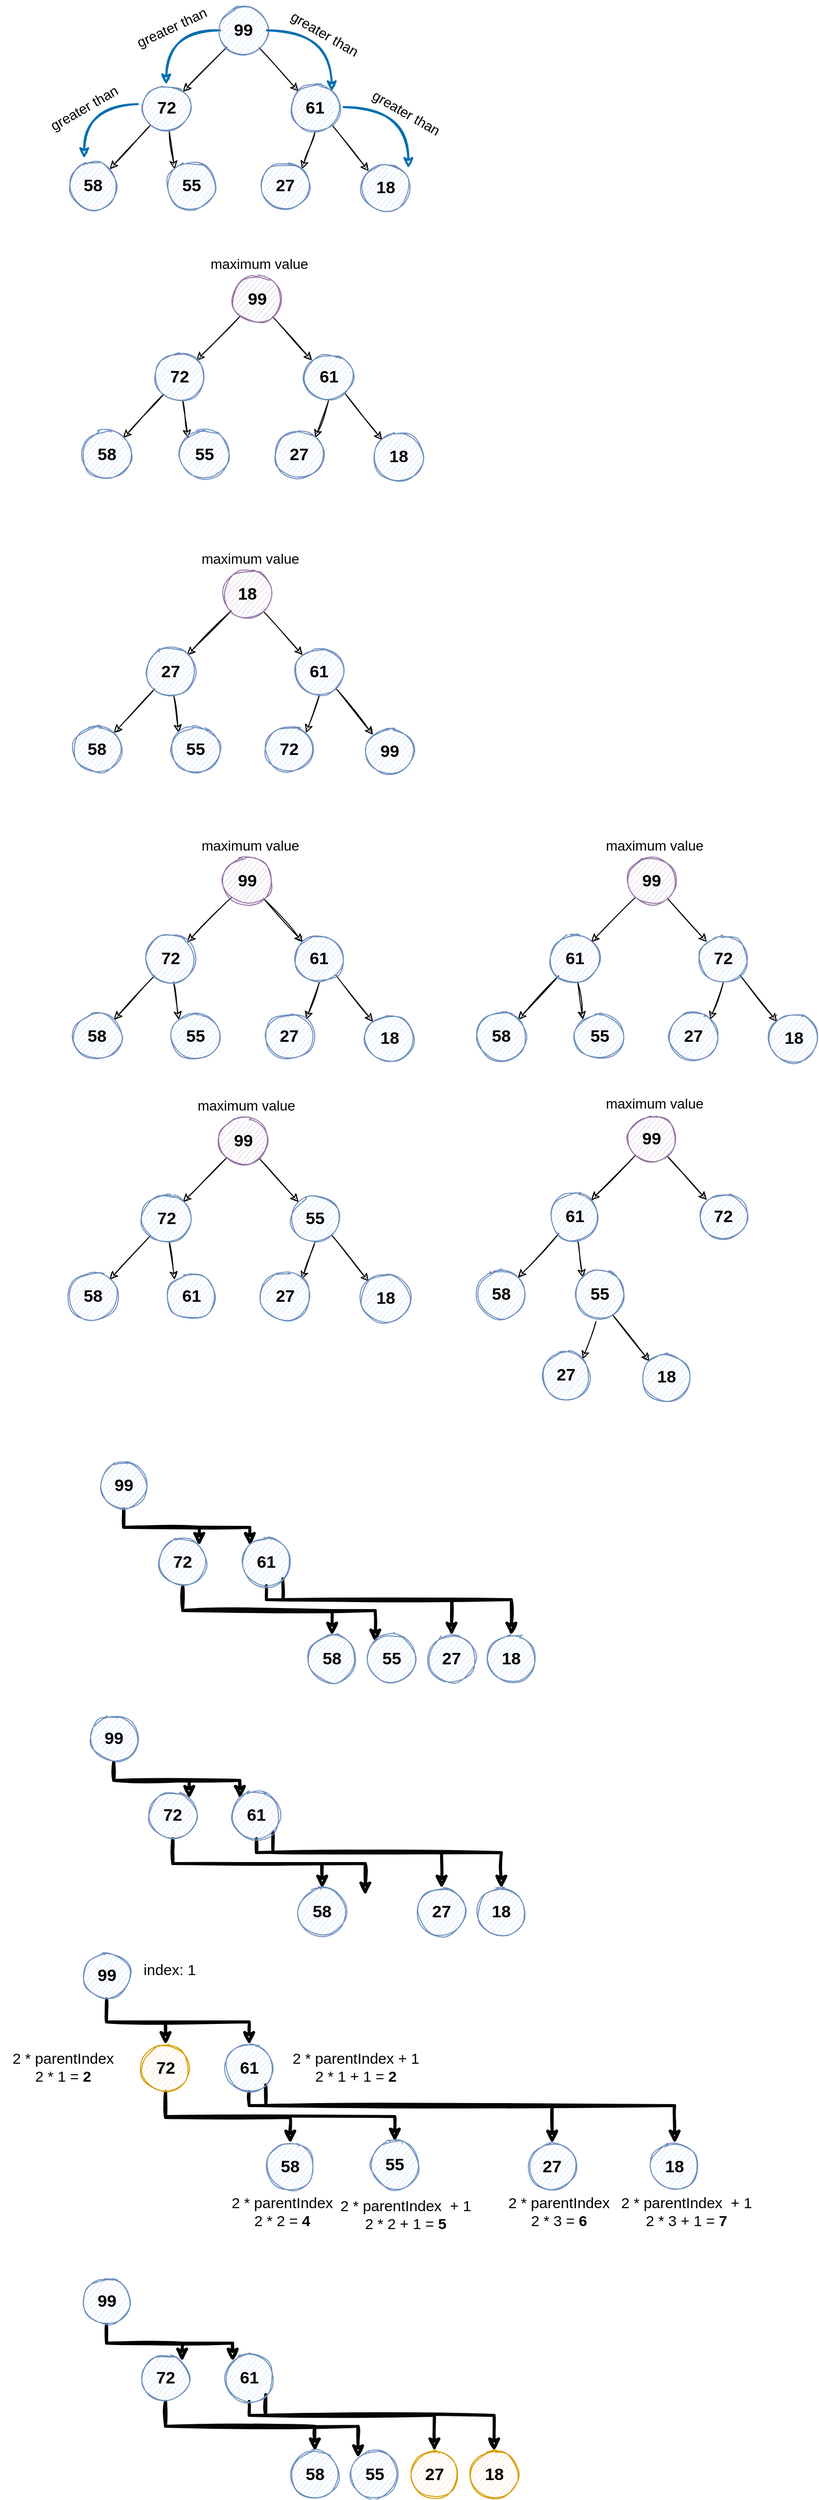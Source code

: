<mxfile version="13.7.9" type="embed"><diagram id="lMCECdiOliHJ0kIxP1SO" name="Page-1"><mxGraphModel dx="1226" dy="-18179" grid="0" gridSize="10" guides="1" tooltips="1" connect="1" arrows="1" fold="1" page="0" pageScale="1" pageWidth="850" pageHeight="1100" background="#ffffff" math="0" shadow="0"><root><mxCell id="0"/><mxCell id="1" parent="0"/><mxCell id="261" style="edgeStyle=none;rounded=0;sketch=1;orthogonalLoop=1;jettySize=auto;html=1;fontColor=#050505;entryX=0;entryY=0;entryDx=0;entryDy=0;strokeColor=#000000;" parent="1" source="263" target="289" edge="1"><mxGeometry relative="1" as="geometry"><mxPoint x="257.883" y="18898.883" as="targetPoint"/></mxGeometry></mxCell><mxCell id="262" style="edgeStyle=none;rounded=0;sketch=1;orthogonalLoop=1;jettySize=auto;html=1;entryX=1;entryY=0;entryDx=0;entryDy=0;fontColor=#050505;strokeColor=#000000;" parent="1" source="263" target="268" edge="1"><mxGeometry relative="1" as="geometry"/></mxCell><mxCell id="915" style="edgeStyle=orthogonalEdgeStyle;rounded=0;orthogonalLoop=1;jettySize=auto;html=1;entryX=0.5;entryY=0;entryDx=0;entryDy=0;strokeColor=#006EAF;strokeWidth=2;sketch=1;curved=1;fillColor=#1ba1e2;" edge="1" parent="1" source="263" target="268"><mxGeometry relative="1" as="geometry"/></mxCell><mxCell id="263" value="&lt;font style=&quot;font-size: 17px&quot;&gt;99&lt;/font&gt;" style="ellipse;whiteSpace=wrap;html=1;aspect=fixed;fillColor=#dae8fc;strokeColor=#6c8ebf;sketch=1;fontStyle=1;fontColor=#000000;" parent="1" vertex="1"><mxGeometry x="177" y="18814" width="47" height="47" as="geometry"/></mxCell><mxCell id="264" style="edgeStyle=none;rounded=0;sketch=1;orthogonalLoop=1;jettySize=auto;html=1;entryX=1;entryY=0;entryDx=0;entryDy=0;strokeColor=#050505;fontColor=#050505;exitX=0.5;exitY=1;exitDx=0;exitDy=0;" parent="1" source="289" target="271" edge="1"><mxGeometry relative="1" as="geometry"><mxPoint x="196.617" y="18978.883" as="targetPoint"/><mxPoint x="268.888" y="18938.32" as="sourcePoint"/></mxGeometry></mxCell><mxCell id="265" style="edgeStyle=none;rounded=0;sketch=1;orthogonalLoop=1;jettySize=auto;html=1;entryX=0;entryY=0;entryDx=0;entryDy=0;strokeColor=#050505;fontColor=#050505;exitX=1;exitY=1;exitDx=0;exitDy=0;" parent="1" source="289" target="274" edge="1"><mxGeometry relative="1" as="geometry"><mxPoint x="289.286" y="18933.765" as="sourcePoint"/></mxGeometry></mxCell><mxCell id="266" style="edgeStyle=none;rounded=0;sketch=1;orthogonalLoop=1;jettySize=auto;html=1;entryX=1;entryY=0;entryDx=0;entryDy=0;strokeColor=#050505;fontColor=#050505;" parent="1" source="268" target="277" edge="1"><mxGeometry relative="1" as="geometry"/></mxCell><mxCell id="267" style="edgeStyle=none;rounded=0;sketch=1;orthogonalLoop=1;jettySize=auto;html=1;entryX=0;entryY=0;entryDx=0;entryDy=0;strokeColor=#050505;fontColor=#050505;" parent="1" source="268" target="280" edge="1"><mxGeometry relative="1" as="geometry"/></mxCell><mxCell id="268" value="&lt;font style=&quot;font-size: 17px&quot;&gt;72&lt;/font&gt;" style="ellipse;whiteSpace=wrap;html=1;aspect=fixed;fillColor=#dae8fc;strokeColor=#6c8ebf;sketch=1;fontStyle=1;fontColor=#050505;" parent="1" vertex="1"><mxGeometry x="99.5" y="18892" width="47" height="47" as="geometry"/></mxCell><mxCell id="271" value="&lt;span style=&quot;font-size: 17px&quot;&gt;27&lt;/span&gt;" style="ellipse;whiteSpace=wrap;html=1;aspect=fixed;fillColor=#dae8fc;strokeColor=#6c8ebf;sketch=1;fontColor=#000000;fontStyle=1" parent="1" vertex="1"><mxGeometry x="219" y="18970" width="47" height="47" as="geometry"/></mxCell><mxCell id="274" value="&lt;font style=&quot;font-size: 17px&quot;&gt;18&lt;/font&gt;" style="ellipse;whiteSpace=wrap;html=1;aspect=fixed;fillColor=#dae8fc;strokeColor=#6c8ebf;sketch=1;fontStyle=1;fontColor=#050505;" parent="1" vertex="1"><mxGeometry x="319.5" y="18972" width="47" height="47" as="geometry"/></mxCell><mxCell id="277" value="&lt;font style=&quot;font-size: 17px&quot;&gt;58&lt;/font&gt;" style="ellipse;whiteSpace=wrap;html=1;aspect=fixed;fillColor=#dae8fc;strokeColor=#6c8ebf;sketch=1;fontStyle=1;fontColor=#050505;" parent="1" vertex="1"><mxGeometry x="26" y="18970" width="47" height="47" as="geometry"/></mxCell><mxCell id="280" value="&lt;font style=&quot;font-size: 17px&quot;&gt;55&lt;/font&gt;" style="ellipse;whiteSpace=wrap;html=1;aspect=fixed;fillColor=#dae8fc;strokeColor=#6c8ebf;sketch=1;fontStyle=1;fontColor=#000000;" parent="1" vertex="1"><mxGeometry x="124.5" y="18970" width="47" height="47" as="geometry"/></mxCell><mxCell id="289" value="&lt;font style=&quot;font-size: 17px&quot;&gt;61&lt;/font&gt;" style="ellipse;whiteSpace=wrap;html=1;aspect=fixed;fillColor=#dae8fc;strokeColor=#6c8ebf;sketch=1;fontColor=#000000;fontStyle=1" parent="1" vertex="1"><mxGeometry x="249" y="18892" width="47" height="47" as="geometry"/></mxCell><mxCell id="292" value="&lt;font color=&quot;#000000&quot; style=&quot;font-size: 14px&quot;&gt;greater than&lt;/font&gt;" style="text;html=1;align=center;verticalAlign=middle;resizable=0;points=[];autosize=1;rotation=-25;" parent="1" vertex="1"><mxGeometry x="83.5" y="18825" width="88" height="19" as="geometry"/></mxCell><mxCell id="916" style="edgeStyle=orthogonalEdgeStyle;rounded=0;orthogonalLoop=1;jettySize=auto;html=1;entryX=0.5;entryY=0;entryDx=0;entryDy=0;strokeColor=#006EAF;strokeWidth=2;sketch=1;curved=1;fillColor=#1ba1e2;" edge="1" parent="1"><mxGeometry relative="1" as="geometry"><mxPoint x="94.5" y="18911.5" as="sourcePoint"/><mxPoint x="40.5" y="18966" as="targetPoint"/></mxGeometry></mxCell><mxCell id="917" value="&lt;font color=&quot;#000000&quot; style=&quot;font-size: 14px&quot;&gt;greater than&lt;/font&gt;" style="text;html=1;align=center;verticalAlign=middle;resizable=0;points=[];autosize=1;rotation=-30;" vertex="1" parent="1"><mxGeometry x="-4.5" y="18906" width="88" height="19" as="geometry"/></mxCell><mxCell id="918" style="edgeStyle=orthogonalEdgeStyle;rounded=0;orthogonalLoop=1;jettySize=auto;html=1;entryX=1;entryY=0;entryDx=0;entryDy=0;strokeColor=#006EAF;strokeWidth=2;sketch=1;curved=1;exitX=1;exitY=0.5;exitDx=0;exitDy=0;fillColor=#1ba1e2;" edge="1" parent="1" source="263" target="289"><mxGeometry relative="1" as="geometry"><mxPoint x="187" y="18847.5" as="sourcePoint"/><mxPoint x="133" y="18902" as="targetPoint"/><Array as="points"><mxPoint x="289" y="18838"/></Array></mxGeometry></mxCell><mxCell id="919" value="&lt;font color=&quot;#000000&quot; style=&quot;font-size: 14px&quot;&gt;greater than&lt;/font&gt;" style="text;html=1;align=center;verticalAlign=middle;resizable=0;points=[];autosize=1;rotation=30;" vertex="1" parent="1"><mxGeometry x="238" y="18831" width="88" height="19" as="geometry"/></mxCell><mxCell id="921" style="edgeStyle=orthogonalEdgeStyle;rounded=0;orthogonalLoop=1;jettySize=auto;html=1;entryX=1;entryY=0;entryDx=0;entryDy=0;strokeColor=#006EAF;strokeWidth=2;sketch=1;curved=1;exitX=1;exitY=0.5;exitDx=0;exitDy=0;fillColor=#1ba1e2;" edge="1" parent="1"><mxGeometry relative="1" as="geometry"><mxPoint x="301" y="18914.5" as="sourcePoint"/><mxPoint x="366.117" y="18975.883" as="targetPoint"/><Array as="points"><mxPoint x="366" y="18915"/></Array></mxGeometry></mxCell><mxCell id="922" value="&lt;font color=&quot;#000000&quot; style=&quot;font-size: 14px&quot;&gt;greater than&lt;/font&gt;" style="text;html=1;align=center;verticalAlign=middle;resizable=0;points=[];autosize=1;rotation=30;" vertex="1" parent="1"><mxGeometry x="319.5" y="18910" width="88" height="19" as="geometry"/></mxCell><mxCell id="923" style="edgeStyle=none;rounded=0;sketch=1;orthogonalLoop=1;jettySize=auto;html=1;fontColor=#050505;entryX=0;entryY=0;entryDx=0;entryDy=0;strokeColor=#000000;" edge="1" source="926" target="936" parent="1"><mxGeometry relative="1" as="geometry"><mxPoint x="271.383" y="19168.883" as="targetPoint"/></mxGeometry></mxCell><mxCell id="924" style="edgeStyle=none;rounded=0;sketch=1;orthogonalLoop=1;jettySize=auto;html=1;entryX=1;entryY=0;entryDx=0;entryDy=0;fontColor=#050505;strokeColor=#000000;" edge="1" source="926" target="931" parent="1"><mxGeometry relative="1" as="geometry"/></mxCell><mxCell id="926" value="&lt;font style=&quot;font-size: 17px&quot;&gt;99&lt;/font&gt;" style="ellipse;whiteSpace=wrap;html=1;aspect=fixed;fillColor=#e1d5e7;strokeColor=#9673a6;sketch=1;fontStyle=1;fontColor=#000000;" vertex="1" parent="1"><mxGeometry x="190.5" y="19084" width="47" height="47" as="geometry"/></mxCell><mxCell id="927" style="edgeStyle=none;rounded=0;sketch=1;orthogonalLoop=1;jettySize=auto;html=1;entryX=1;entryY=0;entryDx=0;entryDy=0;strokeColor=#050505;fontColor=#050505;exitX=0.5;exitY=1;exitDx=0;exitDy=0;" edge="1" source="936" target="932" parent="1"><mxGeometry relative="1" as="geometry"><mxPoint x="210.117" y="19248.883" as="targetPoint"/><mxPoint x="282.388" y="19208.32" as="sourcePoint"/></mxGeometry></mxCell><mxCell id="928" style="edgeStyle=none;rounded=0;sketch=1;orthogonalLoop=1;jettySize=auto;html=1;entryX=0;entryY=0;entryDx=0;entryDy=0;strokeColor=#050505;fontColor=#050505;exitX=1;exitY=1;exitDx=0;exitDy=0;" edge="1" source="936" target="933" parent="1"><mxGeometry relative="1" as="geometry"><mxPoint x="302.786" y="19203.765" as="sourcePoint"/></mxGeometry></mxCell><mxCell id="929" style="edgeStyle=none;rounded=0;sketch=1;orthogonalLoop=1;jettySize=auto;html=1;entryX=1;entryY=0;entryDx=0;entryDy=0;strokeColor=#050505;fontColor=#050505;" edge="1" source="931" target="934" parent="1"><mxGeometry relative="1" as="geometry"/></mxCell><mxCell id="930" style="edgeStyle=none;rounded=0;sketch=1;orthogonalLoop=1;jettySize=auto;html=1;entryX=0;entryY=0;entryDx=0;entryDy=0;strokeColor=#050505;fontColor=#050505;" edge="1" source="931" target="935" parent="1"><mxGeometry relative="1" as="geometry"/></mxCell><mxCell id="931" value="&lt;font style=&quot;font-size: 17px&quot;&gt;72&lt;/font&gt;" style="ellipse;whiteSpace=wrap;html=1;aspect=fixed;fillColor=#dae8fc;strokeColor=#6c8ebf;sketch=1;fontStyle=1;fontColor=#050505;" vertex="1" parent="1"><mxGeometry x="113" y="19162" width="47" height="47" as="geometry"/></mxCell><mxCell id="932" value="&lt;span style=&quot;font-size: 17px&quot;&gt;27&lt;/span&gt;" style="ellipse;whiteSpace=wrap;html=1;aspect=fixed;fillColor=#dae8fc;strokeColor=#6c8ebf;sketch=1;fontColor=#000000;fontStyle=1" vertex="1" parent="1"><mxGeometry x="232.5" y="19240" width="47" height="47" as="geometry"/></mxCell><mxCell id="933" value="&lt;font style=&quot;font-size: 17px&quot;&gt;18&lt;/font&gt;" style="ellipse;whiteSpace=wrap;html=1;aspect=fixed;fillColor=#dae8fc;strokeColor=#6c8ebf;sketch=1;fontStyle=1;fontColor=#050505;" vertex="1" parent="1"><mxGeometry x="333" y="19242" width="47" height="47" as="geometry"/></mxCell><mxCell id="934" value="&lt;font style=&quot;font-size: 17px&quot;&gt;58&lt;/font&gt;" style="ellipse;whiteSpace=wrap;html=1;aspect=fixed;fillColor=#dae8fc;strokeColor=#6c8ebf;sketch=1;fontStyle=1;fontColor=#050505;" vertex="1" parent="1"><mxGeometry x="39.5" y="19240" width="47" height="47" as="geometry"/></mxCell><mxCell id="935" value="&lt;font style=&quot;font-size: 17px&quot;&gt;55&lt;/font&gt;" style="ellipse;whiteSpace=wrap;html=1;aspect=fixed;fillColor=#dae8fc;strokeColor=#6c8ebf;sketch=1;fontStyle=1;fontColor=#000000;" vertex="1" parent="1"><mxGeometry x="138" y="19240" width="47" height="47" as="geometry"/></mxCell><mxCell id="936" value="&lt;font style=&quot;font-size: 17px&quot;&gt;61&lt;/font&gt;" style="ellipse;whiteSpace=wrap;html=1;aspect=fixed;fillColor=#dae8fc;strokeColor=#6c8ebf;sketch=1;fontColor=#000000;fontStyle=1" vertex="1" parent="1"><mxGeometry x="262.5" y="19162" width="47" height="47" as="geometry"/></mxCell><mxCell id="944" value="&lt;font color=&quot;#000000&quot; style=&quot;font-size: 14px&quot;&gt;maximum value&lt;/font&gt;" style="text;html=1;align=center;verticalAlign=middle;resizable=0;points=[];autosize=1;rotation=0;" vertex="1" parent="1"><mxGeometry x="163" y="19062" width="106" height="19" as="geometry"/></mxCell><mxCell id="945" style="edgeStyle=none;rounded=0;sketch=1;orthogonalLoop=1;jettySize=auto;html=1;fontColor=#050505;entryX=0;entryY=0;entryDx=0;entryDy=0;strokeColor=#000000;" edge="1" source="947" target="957" parent="1"><mxGeometry relative="1" as="geometry"><mxPoint x="262.133" y="19464.883" as="targetPoint"/></mxGeometry></mxCell><mxCell id="946" style="edgeStyle=none;rounded=0;sketch=1;orthogonalLoop=1;jettySize=auto;html=1;entryX=1;entryY=0;entryDx=0;entryDy=0;fontColor=#050505;strokeColor=#000000;" edge="1" source="947" target="952" parent="1"><mxGeometry relative="1" as="geometry"/></mxCell><mxCell id="947" value="&lt;font style=&quot;font-size: 17px&quot;&gt;18&lt;/font&gt;" style="ellipse;whiteSpace=wrap;html=1;aspect=fixed;fillColor=#e1d5e7;strokeColor=#9673a6;sketch=1;fontStyle=1;fontColor=#000000;" vertex="1" parent="1"><mxGeometry x="181.25" y="19380" width="47" height="47" as="geometry"/></mxCell><mxCell id="948" style="edgeStyle=none;rounded=0;sketch=1;orthogonalLoop=1;jettySize=auto;html=1;entryX=1;entryY=0;entryDx=0;entryDy=0;strokeColor=#050505;fontColor=#050505;exitX=0.5;exitY=1;exitDx=0;exitDy=0;" edge="1" source="957" target="953" parent="1"><mxGeometry relative="1" as="geometry"><mxPoint x="200.867" y="19544.883" as="targetPoint"/><mxPoint x="273.138" y="19504.32" as="sourcePoint"/></mxGeometry></mxCell><mxCell id="949" style="edgeStyle=none;rounded=0;sketch=1;orthogonalLoop=1;jettySize=auto;html=1;entryX=0;entryY=0;entryDx=0;entryDy=0;strokeColor=#050505;fontColor=#050505;exitX=1;exitY=1;exitDx=0;exitDy=0;" edge="1" source="957" target="954" parent="1"><mxGeometry relative="1" as="geometry"><mxPoint x="293.536" y="19499.765" as="sourcePoint"/></mxGeometry></mxCell><mxCell id="950" style="edgeStyle=none;rounded=0;sketch=1;orthogonalLoop=1;jettySize=auto;html=1;entryX=1;entryY=0;entryDx=0;entryDy=0;strokeColor=#050505;fontColor=#050505;" edge="1" source="952" target="955" parent="1"><mxGeometry relative="1" as="geometry"/></mxCell><mxCell id="951" style="edgeStyle=none;rounded=0;sketch=1;orthogonalLoop=1;jettySize=auto;html=1;entryX=0;entryY=0;entryDx=0;entryDy=0;strokeColor=#050505;fontColor=#050505;" edge="1" source="952" target="956" parent="1"><mxGeometry relative="1" as="geometry"/></mxCell><mxCell id="952" value="&lt;font style=&quot;font-size: 17px&quot;&gt;27&lt;/font&gt;" style="ellipse;whiteSpace=wrap;html=1;aspect=fixed;fillColor=#dae8fc;strokeColor=#6c8ebf;sketch=1;fontStyle=1;fontColor=#050505;" vertex="1" parent="1"><mxGeometry x="103.75" y="19458" width="47" height="47" as="geometry"/></mxCell><mxCell id="953" value="&lt;span style=&quot;font-size: 17px&quot;&gt;72&lt;/span&gt;" style="ellipse;whiteSpace=wrap;html=1;aspect=fixed;fillColor=#dae8fc;strokeColor=#6c8ebf;sketch=1;fontColor=#000000;fontStyle=1" vertex="1" parent="1"><mxGeometry x="223.25" y="19536" width="47" height="47" as="geometry"/></mxCell><mxCell id="954" value="&lt;font style=&quot;font-size: 17px&quot;&gt;99&lt;/font&gt;" style="ellipse;whiteSpace=wrap;html=1;aspect=fixed;fillColor=#dae8fc;strokeColor=#6c8ebf;sketch=1;fontStyle=1;fontColor=#050505;" vertex="1" parent="1"><mxGeometry x="323.75" y="19538" width="47" height="47" as="geometry"/></mxCell><mxCell id="955" value="&lt;font style=&quot;font-size: 17px&quot;&gt;58&lt;/font&gt;" style="ellipse;whiteSpace=wrap;html=1;aspect=fixed;fillColor=#dae8fc;strokeColor=#6c8ebf;sketch=1;fontStyle=1;fontColor=#050505;" vertex="1" parent="1"><mxGeometry x="30.25" y="19536" width="47" height="47" as="geometry"/></mxCell><mxCell id="956" value="&lt;font style=&quot;font-size: 17px&quot;&gt;55&lt;/font&gt;" style="ellipse;whiteSpace=wrap;html=1;aspect=fixed;fillColor=#dae8fc;strokeColor=#6c8ebf;sketch=1;fontStyle=1;fontColor=#000000;" vertex="1" parent="1"><mxGeometry x="128.75" y="19536" width="47" height="47" as="geometry"/></mxCell><mxCell id="957" value="&lt;font style=&quot;font-size: 17px&quot;&gt;61&lt;/font&gt;" style="ellipse;whiteSpace=wrap;html=1;aspect=fixed;fillColor=#dae8fc;strokeColor=#6c8ebf;sketch=1;fontColor=#000000;fontStyle=1" vertex="1" parent="1"><mxGeometry x="253.25" y="19458" width="47" height="47" as="geometry"/></mxCell><mxCell id="958" value="&lt;font color=&quot;#000000&quot; style=&quot;font-size: 14px&quot;&gt;maximum value&lt;/font&gt;" style="text;html=1;align=center;verticalAlign=middle;resizable=0;points=[];autosize=1;rotation=0;" vertex="1" parent="1"><mxGeometry x="153.75" y="19358" width="106" height="19" as="geometry"/></mxCell><mxCell id="959" style="edgeStyle=none;rounded=0;sketch=1;orthogonalLoop=1;jettySize=auto;html=1;fontColor=#050505;entryX=0;entryY=0;entryDx=0;entryDy=0;strokeColor=#000000;" edge="1" source="961" target="971" parent="1"><mxGeometry relative="1" as="geometry"><mxPoint x="262.133" y="19752.883" as="targetPoint"/></mxGeometry></mxCell><mxCell id="960" style="edgeStyle=none;rounded=0;sketch=1;orthogonalLoop=1;jettySize=auto;html=1;entryX=1;entryY=0;entryDx=0;entryDy=0;fontColor=#050505;strokeColor=#000000;" edge="1" source="961" target="966" parent="1"><mxGeometry relative="1" as="geometry"/></mxCell><mxCell id="961" value="&lt;font style=&quot;font-size: 17px&quot;&gt;99&lt;/font&gt;" style="ellipse;whiteSpace=wrap;html=1;aspect=fixed;fillColor=#e1d5e7;strokeColor=#9673a6;sketch=1;fontStyle=1;fontColor=#000000;" vertex="1" parent="1"><mxGeometry x="181.25" y="19668" width="47" height="47" as="geometry"/></mxCell><mxCell id="962" style="edgeStyle=none;rounded=0;sketch=1;orthogonalLoop=1;jettySize=auto;html=1;entryX=1;entryY=0;entryDx=0;entryDy=0;strokeColor=#050505;fontColor=#050505;exitX=0.5;exitY=1;exitDx=0;exitDy=0;" edge="1" source="971" target="967" parent="1"><mxGeometry relative="1" as="geometry"><mxPoint x="200.867" y="19832.883" as="targetPoint"/><mxPoint x="273.138" y="19792.32" as="sourcePoint"/></mxGeometry></mxCell><mxCell id="963" style="edgeStyle=none;rounded=0;sketch=1;orthogonalLoop=1;jettySize=auto;html=1;entryX=0;entryY=0;entryDx=0;entryDy=0;strokeColor=#050505;fontColor=#050505;exitX=1;exitY=1;exitDx=0;exitDy=0;" edge="1" source="971" target="968" parent="1"><mxGeometry relative="1" as="geometry"><mxPoint x="293.536" y="19787.765" as="sourcePoint"/></mxGeometry></mxCell><mxCell id="964" style="edgeStyle=none;rounded=0;sketch=1;orthogonalLoop=1;jettySize=auto;html=1;entryX=1;entryY=0;entryDx=0;entryDy=0;strokeColor=#050505;fontColor=#050505;" edge="1" source="966" target="969" parent="1"><mxGeometry relative="1" as="geometry"/></mxCell><mxCell id="965" style="edgeStyle=none;rounded=0;sketch=1;orthogonalLoop=1;jettySize=auto;html=1;entryX=0;entryY=0;entryDx=0;entryDy=0;strokeColor=#050505;fontColor=#050505;" edge="1" source="966" target="970" parent="1"><mxGeometry relative="1" as="geometry"/></mxCell><mxCell id="966" value="&lt;font style=&quot;font-size: 17px&quot;&gt;72&lt;/font&gt;" style="ellipse;whiteSpace=wrap;html=1;aspect=fixed;fillColor=#dae8fc;strokeColor=#6c8ebf;sketch=1;fontStyle=1;fontColor=#050505;" vertex="1" parent="1"><mxGeometry x="103.75" y="19746" width="47" height="47" as="geometry"/></mxCell><mxCell id="967" value="&lt;span style=&quot;font-size: 17px&quot;&gt;27&lt;/span&gt;" style="ellipse;whiteSpace=wrap;html=1;aspect=fixed;fillColor=#dae8fc;strokeColor=#6c8ebf;sketch=1;fontColor=#000000;fontStyle=1" vertex="1" parent="1"><mxGeometry x="223.25" y="19824" width="47" height="47" as="geometry"/></mxCell><mxCell id="968" value="&lt;font style=&quot;font-size: 17px&quot;&gt;18&lt;/font&gt;" style="ellipse;whiteSpace=wrap;html=1;aspect=fixed;fillColor=#dae8fc;strokeColor=#6c8ebf;sketch=1;fontStyle=1;fontColor=#050505;" vertex="1" parent="1"><mxGeometry x="323.75" y="19826" width="47" height="47" as="geometry"/></mxCell><mxCell id="969" value="&lt;font style=&quot;font-size: 17px&quot;&gt;58&lt;/font&gt;" style="ellipse;whiteSpace=wrap;html=1;aspect=fixed;fillColor=#dae8fc;strokeColor=#6c8ebf;sketch=1;fontStyle=1;fontColor=#050505;" vertex="1" parent="1"><mxGeometry x="30.25" y="19824" width="47" height="47" as="geometry"/></mxCell><mxCell id="970" value="&lt;font style=&quot;font-size: 17px&quot;&gt;55&lt;/font&gt;" style="ellipse;whiteSpace=wrap;html=1;aspect=fixed;fillColor=#dae8fc;strokeColor=#6c8ebf;sketch=1;fontStyle=1;fontColor=#000000;" vertex="1" parent="1"><mxGeometry x="128.75" y="19824" width="47" height="47" as="geometry"/></mxCell><mxCell id="971" value="&lt;font style=&quot;font-size: 17px&quot;&gt;61&lt;/font&gt;" style="ellipse;whiteSpace=wrap;html=1;aspect=fixed;fillColor=#dae8fc;strokeColor=#6c8ebf;sketch=1;fontColor=#000000;fontStyle=1" vertex="1" parent="1"><mxGeometry x="253.25" y="19746" width="47" height="47" as="geometry"/></mxCell><mxCell id="972" value="&lt;font color=&quot;#000000&quot; style=&quot;font-size: 14px&quot;&gt;maximum value&lt;/font&gt;" style="text;html=1;align=center;verticalAlign=middle;resizable=0;points=[];autosize=1;rotation=0;" vertex="1" parent="1"><mxGeometry x="153.75" y="19646" width="106" height="19" as="geometry"/></mxCell><mxCell id="973" style="edgeStyle=none;rounded=0;sketch=1;orthogonalLoop=1;jettySize=auto;html=1;fontColor=#050505;entryX=0;entryY=0;entryDx=0;entryDy=0;strokeColor=#000000;" edge="1" source="975" target="985" parent="1"><mxGeometry relative="1" as="geometry"><mxPoint x="667.883" y="19752.883" as="targetPoint"/></mxGeometry></mxCell><mxCell id="974" style="edgeStyle=none;rounded=0;sketch=1;orthogonalLoop=1;jettySize=auto;html=1;entryX=1;entryY=0;entryDx=0;entryDy=0;fontColor=#050505;strokeColor=#000000;" edge="1" source="975" target="980" parent="1"><mxGeometry relative="1" as="geometry"/></mxCell><mxCell id="975" value="&lt;font style=&quot;font-size: 17px&quot;&gt;99&lt;/font&gt;" style="ellipse;whiteSpace=wrap;html=1;aspect=fixed;fillColor=#e1d5e7;strokeColor=#9673a6;sketch=1;fontStyle=1;fontColor=#000000;" vertex="1" parent="1"><mxGeometry x="587" y="19668" width="47" height="47" as="geometry"/></mxCell><mxCell id="976" style="edgeStyle=none;rounded=0;sketch=1;orthogonalLoop=1;jettySize=auto;html=1;entryX=1;entryY=0;entryDx=0;entryDy=0;strokeColor=#050505;fontColor=#050505;exitX=0.5;exitY=1;exitDx=0;exitDy=0;" edge="1" source="985" target="981" parent="1"><mxGeometry relative="1" as="geometry"><mxPoint x="606.617" y="19832.883" as="targetPoint"/><mxPoint x="678.888" y="19792.32" as="sourcePoint"/></mxGeometry></mxCell><mxCell id="977" style="edgeStyle=none;rounded=0;sketch=1;orthogonalLoop=1;jettySize=auto;html=1;entryX=0;entryY=0;entryDx=0;entryDy=0;strokeColor=#050505;fontColor=#050505;exitX=1;exitY=1;exitDx=0;exitDy=0;" edge="1" source="985" target="982" parent="1"><mxGeometry relative="1" as="geometry"><mxPoint x="699.286" y="19787.765" as="sourcePoint"/></mxGeometry></mxCell><mxCell id="978" style="edgeStyle=none;rounded=0;sketch=1;orthogonalLoop=1;jettySize=auto;html=1;entryX=1;entryY=0;entryDx=0;entryDy=0;strokeColor=#050505;fontColor=#050505;" edge="1" source="980" target="983" parent="1"><mxGeometry relative="1" as="geometry"/></mxCell><mxCell id="979" style="edgeStyle=none;rounded=0;sketch=1;orthogonalLoop=1;jettySize=auto;html=1;entryX=0;entryY=0;entryDx=0;entryDy=0;strokeColor=#050505;fontColor=#050505;" edge="1" source="980" target="984" parent="1"><mxGeometry relative="1" as="geometry"/></mxCell><mxCell id="980" value="&lt;font style=&quot;font-size: 17px&quot;&gt;61&lt;/font&gt;" style="ellipse;whiteSpace=wrap;html=1;aspect=fixed;fillColor=#dae8fc;strokeColor=#6c8ebf;sketch=1;fontStyle=1;fontColor=#050505;" vertex="1" parent="1"><mxGeometry x="509.5" y="19746" width="47" height="47" as="geometry"/></mxCell><mxCell id="981" value="&lt;span style=&quot;font-size: 17px&quot;&gt;27&lt;/span&gt;" style="ellipse;whiteSpace=wrap;html=1;aspect=fixed;fillColor=#dae8fc;strokeColor=#6c8ebf;sketch=1;fontColor=#000000;fontStyle=1" vertex="1" parent="1"><mxGeometry x="629" y="19824" width="47" height="47" as="geometry"/></mxCell><mxCell id="982" value="&lt;font style=&quot;font-size: 17px&quot;&gt;18&lt;/font&gt;" style="ellipse;whiteSpace=wrap;html=1;aspect=fixed;fillColor=#dae8fc;strokeColor=#6c8ebf;sketch=1;fontStyle=1;fontColor=#050505;" vertex="1" parent="1"><mxGeometry x="729.5" y="19826" width="47" height="47" as="geometry"/></mxCell><mxCell id="983" value="&lt;font style=&quot;font-size: 17px&quot;&gt;58&lt;/font&gt;" style="ellipse;whiteSpace=wrap;html=1;aspect=fixed;fillColor=#dae8fc;strokeColor=#6c8ebf;sketch=1;fontStyle=1;fontColor=#050505;" vertex="1" parent="1"><mxGeometry x="436" y="19824" width="47" height="47" as="geometry"/></mxCell><mxCell id="984" value="&lt;font style=&quot;font-size: 17px&quot;&gt;55&lt;/font&gt;" style="ellipse;whiteSpace=wrap;html=1;aspect=fixed;fillColor=#dae8fc;strokeColor=#6c8ebf;sketch=1;fontStyle=1;fontColor=#000000;" vertex="1" parent="1"><mxGeometry x="534.5" y="19824" width="47" height="47" as="geometry"/></mxCell><mxCell id="985" value="&lt;font style=&quot;font-size: 17px&quot;&gt;72&lt;/font&gt;" style="ellipse;whiteSpace=wrap;html=1;aspect=fixed;fillColor=#dae8fc;strokeColor=#6c8ebf;sketch=1;fontColor=#000000;fontStyle=1" vertex="1" parent="1"><mxGeometry x="659" y="19746" width="47" height="47" as="geometry"/></mxCell><mxCell id="986" value="&lt;font color=&quot;#000000&quot; style=&quot;font-size: 14px&quot;&gt;maximum value&lt;/font&gt;" style="text;html=1;align=center;verticalAlign=middle;resizable=0;points=[];autosize=1;rotation=0;" vertex="1" parent="1"><mxGeometry x="559.5" y="19646" width="106" height="19" as="geometry"/></mxCell><mxCell id="987" style="edgeStyle=none;rounded=0;sketch=1;orthogonalLoop=1;jettySize=auto;html=1;fontColor=#050505;entryX=0;entryY=0;entryDx=0;entryDy=0;strokeColor=#000000;" edge="1" source="989" target="999" parent="1"><mxGeometry relative="1" as="geometry"><mxPoint x="257.883" y="20013.883" as="targetPoint"/></mxGeometry></mxCell><mxCell id="988" style="edgeStyle=none;rounded=0;sketch=1;orthogonalLoop=1;jettySize=auto;html=1;entryX=1;entryY=0;entryDx=0;entryDy=0;fontColor=#050505;strokeColor=#000000;" edge="1" source="989" target="994" parent="1"><mxGeometry relative="1" as="geometry"/></mxCell><mxCell id="989" value="&lt;font style=&quot;font-size: 17px&quot;&gt;99&lt;/font&gt;" style="ellipse;whiteSpace=wrap;html=1;aspect=fixed;fillColor=#e1d5e7;strokeColor=#9673a6;sketch=1;fontStyle=1;fontColor=#000000;" vertex="1" parent="1"><mxGeometry x="177" y="19929" width="47" height="47" as="geometry"/></mxCell><mxCell id="990" style="edgeStyle=none;rounded=0;sketch=1;orthogonalLoop=1;jettySize=auto;html=1;entryX=1;entryY=0;entryDx=0;entryDy=0;strokeColor=#050505;fontColor=#050505;exitX=0.5;exitY=1;exitDx=0;exitDy=0;" edge="1" source="999" target="995" parent="1"><mxGeometry relative="1" as="geometry"><mxPoint x="196.617" y="20093.883" as="targetPoint"/><mxPoint x="268.888" y="20053.32" as="sourcePoint"/></mxGeometry></mxCell><mxCell id="991" style="edgeStyle=none;rounded=0;sketch=1;orthogonalLoop=1;jettySize=auto;html=1;entryX=0;entryY=0;entryDx=0;entryDy=0;strokeColor=#050505;fontColor=#050505;exitX=1;exitY=1;exitDx=0;exitDy=0;" edge="1" source="999" target="996" parent="1"><mxGeometry relative="1" as="geometry"><mxPoint x="289.286" y="20048.765" as="sourcePoint"/></mxGeometry></mxCell><mxCell id="992" style="edgeStyle=none;rounded=0;sketch=1;orthogonalLoop=1;jettySize=auto;html=1;entryX=1;entryY=0;entryDx=0;entryDy=0;strokeColor=#050505;fontColor=#050505;" edge="1" source="994" target="997" parent="1"><mxGeometry relative="1" as="geometry"/></mxCell><mxCell id="993" style="edgeStyle=none;rounded=0;sketch=1;orthogonalLoop=1;jettySize=auto;html=1;entryX=0;entryY=0;entryDx=0;entryDy=0;strokeColor=#050505;fontColor=#050505;" edge="1" source="994" target="998" parent="1"><mxGeometry relative="1" as="geometry"/></mxCell><mxCell id="994" value="&lt;font style=&quot;font-size: 17px&quot;&gt;72&lt;/font&gt;" style="ellipse;whiteSpace=wrap;html=1;aspect=fixed;fillColor=#dae8fc;strokeColor=#6c8ebf;sketch=1;fontStyle=1;fontColor=#050505;" vertex="1" parent="1"><mxGeometry x="99.5" y="20007" width="47" height="47" as="geometry"/></mxCell><mxCell id="995" value="&lt;span style=&quot;font-size: 17px&quot;&gt;27&lt;/span&gt;" style="ellipse;whiteSpace=wrap;html=1;aspect=fixed;fillColor=#dae8fc;strokeColor=#6c8ebf;sketch=1;fontColor=#000000;fontStyle=1" vertex="1" parent="1"><mxGeometry x="219" y="20085" width="47" height="47" as="geometry"/></mxCell><mxCell id="996" value="&lt;font style=&quot;font-size: 17px&quot;&gt;18&lt;/font&gt;" style="ellipse;whiteSpace=wrap;html=1;aspect=fixed;fillColor=#dae8fc;strokeColor=#6c8ebf;sketch=1;fontStyle=1;fontColor=#050505;" vertex="1" parent="1"><mxGeometry x="319.5" y="20087" width="47" height="47" as="geometry"/></mxCell><mxCell id="997" value="&lt;font style=&quot;font-size: 17px&quot;&gt;58&lt;/font&gt;" style="ellipse;whiteSpace=wrap;html=1;aspect=fixed;fillColor=#dae8fc;strokeColor=#6c8ebf;sketch=1;fontStyle=1;fontColor=#050505;" vertex="1" parent="1"><mxGeometry x="26" y="20085" width="47" height="47" as="geometry"/></mxCell><mxCell id="998" value="&lt;font style=&quot;font-size: 17px&quot;&gt;61&lt;/font&gt;" style="ellipse;whiteSpace=wrap;html=1;aspect=fixed;fillColor=#dae8fc;strokeColor=#6c8ebf;sketch=1;fontStyle=1;fontColor=#000000;" vertex="1" parent="1"><mxGeometry x="124.5" y="20085" width="47" height="47" as="geometry"/></mxCell><mxCell id="999" value="&lt;font style=&quot;font-size: 17px&quot;&gt;55&lt;/font&gt;" style="ellipse;whiteSpace=wrap;html=1;aspect=fixed;fillColor=#dae8fc;strokeColor=#6c8ebf;sketch=1;fontColor=#000000;fontStyle=1" vertex="1" parent="1"><mxGeometry x="249" y="20007" width="47" height="47" as="geometry"/></mxCell><mxCell id="1000" value="&lt;font color=&quot;#000000&quot; style=&quot;font-size: 14px&quot;&gt;maximum value&lt;/font&gt;" style="text;html=1;align=center;verticalAlign=middle;resizable=0;points=[];autosize=1;rotation=0;" vertex="1" parent="1"><mxGeometry x="149.5" y="19907" width="106" height="19" as="geometry"/></mxCell><mxCell id="1001" style="edgeStyle=none;rounded=0;sketch=1;orthogonalLoop=1;jettySize=auto;html=1;fontColor=#050505;entryX=0;entryY=0;entryDx=0;entryDy=0;strokeColor=#000000;" edge="1" source="1003" target="1013" parent="1"><mxGeometry relative="1" as="geometry"><mxPoint x="667.883" y="20011.883" as="targetPoint"/></mxGeometry></mxCell><mxCell id="1002" style="edgeStyle=none;rounded=0;sketch=1;orthogonalLoop=1;jettySize=auto;html=1;entryX=1;entryY=0;entryDx=0;entryDy=0;fontColor=#050505;strokeColor=#000000;" edge="1" source="1003" target="1008" parent="1"><mxGeometry relative="1" as="geometry"/></mxCell><mxCell id="1003" value="&lt;font style=&quot;font-size: 17px&quot;&gt;99&lt;/font&gt;" style="ellipse;whiteSpace=wrap;html=1;aspect=fixed;fillColor=#e1d5e7;strokeColor=#9673a6;sketch=1;fontStyle=1;fontColor=#000000;" vertex="1" parent="1"><mxGeometry x="587" y="19927" width="47" height="47" as="geometry"/></mxCell><mxCell id="1004" style="edgeStyle=none;rounded=0;sketch=1;orthogonalLoop=1;jettySize=auto;html=1;entryX=1;entryY=0;entryDx=0;entryDy=0;strokeColor=#050505;fontColor=#050505;exitX=0.5;exitY=1;exitDx=0;exitDy=0;" edge="1" target="1009" parent="1"><mxGeometry relative="1" as="geometry"><mxPoint x="478.617" y="20173.763" as="targetPoint"/><mxPoint x="554.5" y="20133.88" as="sourcePoint"/></mxGeometry></mxCell><mxCell id="1005" style="edgeStyle=none;rounded=0;sketch=1;orthogonalLoop=1;jettySize=auto;html=1;entryX=0;entryY=0;entryDx=0;entryDy=0;strokeColor=#050505;fontColor=#050505;exitX=1;exitY=1;exitDx=0;exitDy=0;" edge="1" target="1010" parent="1"><mxGeometry relative="1" as="geometry"><mxPoint x="571.117" y="20126.997" as="sourcePoint"/></mxGeometry></mxCell><mxCell id="1006" style="edgeStyle=none;rounded=0;sketch=1;orthogonalLoop=1;jettySize=auto;html=1;entryX=1;entryY=0;entryDx=0;entryDy=0;strokeColor=#050505;fontColor=#050505;" edge="1" source="1008" target="1011" parent="1"><mxGeometry relative="1" as="geometry"/></mxCell><mxCell id="1007" style="edgeStyle=none;rounded=0;sketch=1;orthogonalLoop=1;jettySize=auto;html=1;entryX=0;entryY=0;entryDx=0;entryDy=0;strokeColor=#050505;fontColor=#050505;" edge="1" source="1008" target="1012" parent="1"><mxGeometry relative="1" as="geometry"/></mxCell><mxCell id="1008" value="&lt;span style=&quot;font-size: 17px&quot;&gt;61&lt;/span&gt;" style="ellipse;whiteSpace=wrap;html=1;aspect=fixed;fillColor=#dae8fc;strokeColor=#6c8ebf;sketch=1;fontStyle=1;fontColor=#050505;" vertex="1" parent="1"><mxGeometry x="509.5" y="20005" width="47" height="47" as="geometry"/></mxCell><mxCell id="1009" value="&lt;span style=&quot;font-size: 17px&quot;&gt;27&lt;/span&gt;" style="ellipse;whiteSpace=wrap;html=1;aspect=fixed;fillColor=#dae8fc;strokeColor=#6c8ebf;sketch=1;fontColor=#000000;fontStyle=1" vertex="1" parent="1"><mxGeometry x="501" y="20164.88" width="47" height="47" as="geometry"/></mxCell><mxCell id="1010" value="&lt;font style=&quot;font-size: 17px&quot;&gt;18&lt;/font&gt;" style="ellipse;whiteSpace=wrap;html=1;aspect=fixed;fillColor=#dae8fc;strokeColor=#6c8ebf;sketch=1;fontStyle=1;fontColor=#050505;" vertex="1" parent="1"><mxGeometry x="601.5" y="20166.88" width="47" height="47" as="geometry"/></mxCell><mxCell id="1011" value="&lt;font style=&quot;font-size: 17px&quot;&gt;58&lt;/font&gt;" style="ellipse;whiteSpace=wrap;html=1;aspect=fixed;fillColor=#dae8fc;strokeColor=#6c8ebf;sketch=1;fontStyle=1;fontColor=#050505;" vertex="1" parent="1"><mxGeometry x="436" y="20083" width="47" height="47" as="geometry"/></mxCell><mxCell id="1012" value="&lt;font style=&quot;font-size: 17px&quot;&gt;55&lt;br&gt;&lt;/font&gt;" style="ellipse;whiteSpace=wrap;html=1;aspect=fixed;fillColor=#dae8fc;strokeColor=#6c8ebf;sketch=1;fontStyle=1;fontColor=#000000;" vertex="1" parent="1"><mxGeometry x="534.5" y="20083" width="47" height="47" as="geometry"/></mxCell><mxCell id="1013" value="&lt;font style=&quot;font-size: 17px&quot;&gt;72&lt;/font&gt;" style="ellipse;whiteSpace=wrap;html=1;aspect=fixed;fillColor=#dae8fc;strokeColor=#6c8ebf;sketch=1;fontColor=#000000;fontStyle=1" vertex="1" parent="1"><mxGeometry x="659" y="20005" width="47" height="47" as="geometry"/></mxCell><mxCell id="1014" value="&lt;font color=&quot;#000000&quot; style=&quot;font-size: 14px&quot;&gt;maximum value&lt;/font&gt;" style="text;html=1;align=center;verticalAlign=middle;resizable=0;points=[];autosize=1;rotation=0;" vertex="1" parent="1"><mxGeometry x="559.5" y="19905" width="106" height="19" as="geometry"/></mxCell><mxCell id="1015" style="edgeStyle=elbowEdgeStyle;rounded=0;sketch=1;orthogonalLoop=1;jettySize=auto;html=1;fontColor=#050505;entryX=0;entryY=0;entryDx=0;entryDy=0;strokeColor=#000000;elbow=vertical;strokeWidth=3;" edge="1" parent="1" source="1017" target="1027"><mxGeometry relative="1" as="geometry"><mxPoint x="257.883" y="20358.883" as="targetPoint"/></mxGeometry></mxCell><mxCell id="1016" style="edgeStyle=elbowEdgeStyle;rounded=0;sketch=1;orthogonalLoop=1;jettySize=auto;html=1;entryX=1;entryY=0;entryDx=0;entryDy=0;fontColor=#050505;strokeColor=#000000;elbow=vertical;strokeWidth=3;" edge="1" parent="1" source="1017" target="1022"><mxGeometry relative="1" as="geometry"/></mxCell><mxCell id="1017" value="&lt;font style=&quot;font-size: 17px&quot;&gt;99&lt;/font&gt;" style="ellipse;whiteSpace=wrap;html=1;aspect=fixed;fillColor=#dae8fc;strokeColor=#6c8ebf;sketch=1;fontStyle=1;fontColor=#000000;" vertex="1" parent="1"><mxGeometry x="56.75" y="20275" width="47" height="47" as="geometry"/></mxCell><mxCell id="1018" style="edgeStyle=elbowEdgeStyle;rounded=0;sketch=1;orthogonalLoop=1;jettySize=auto;html=1;entryX=0.5;entryY=0;entryDx=0;entryDy=0;strokeColor=#050505;fontColor=#050505;exitX=0.5;exitY=1;exitDx=0;exitDy=0;elbow=vertical;strokeWidth=3;" edge="1" parent="1" source="1027" target="1023"><mxGeometry relative="1" as="geometry"><mxPoint x="196.617" y="20438.883" as="targetPoint"/><mxPoint x="268.888" y="20398.32" as="sourcePoint"/><Array as="points"><mxPoint x="325" y="20413"/></Array></mxGeometry></mxCell><mxCell id="1019" style="edgeStyle=elbowEdgeStyle;rounded=0;sketch=1;orthogonalLoop=1;jettySize=auto;html=1;entryX=0.5;entryY=0;entryDx=0;entryDy=0;strokeColor=#050505;fontColor=#050505;exitX=1;exitY=1;exitDx=0;exitDy=0;elbow=vertical;strokeWidth=3;" edge="1" parent="1" source="1027" target="1024"><mxGeometry relative="1" as="geometry"><mxPoint x="289.286" y="20393.765" as="sourcePoint"/><Array as="points"><mxPoint x="354" y="20413"/></Array></mxGeometry></mxCell><mxCell id="1020" style="edgeStyle=elbowEdgeStyle;rounded=0;sketch=1;orthogonalLoop=1;jettySize=auto;html=1;entryX=0.5;entryY=0;entryDx=0;entryDy=0;strokeColor=#050505;fontColor=#050505;elbow=vertical;strokeWidth=3;" edge="1" parent="1" source="1022" target="1025"><mxGeometry relative="1" as="geometry"/></mxCell><mxCell id="1021" style="edgeStyle=elbowEdgeStyle;rounded=0;sketch=1;orthogonalLoop=1;jettySize=auto;html=1;entryX=0;entryY=0;entryDx=0;entryDy=0;strokeColor=#050505;fontColor=#050505;elbow=vertical;strokeWidth=3;" edge="1" parent="1" source="1022" target="1026"><mxGeometry relative="1" as="geometry"><Array as="points"><mxPoint x="234" y="20424"/></Array></mxGeometry></mxCell><mxCell id="1022" value="&lt;font style=&quot;font-size: 17px&quot;&gt;72&lt;/font&gt;" style="ellipse;whiteSpace=wrap;html=1;aspect=fixed;fillColor=#dae8fc;strokeColor=#6c8ebf;sketch=1;fontStyle=1;fontColor=#050505;" vertex="1" parent="1"><mxGeometry x="116" y="20352" width="47" height="47" as="geometry"/></mxCell><mxCell id="1023" value="&lt;span style=&quot;font-size: 17px&quot;&gt;27&lt;/span&gt;" style="ellipse;whiteSpace=wrap;html=1;aspect=fixed;fillColor=#dae8fc;strokeColor=#6c8ebf;sketch=1;fontColor=#000000;fontStyle=1" vertex="1" parent="1"><mxGeometry x="386" y="20449" width="47" height="47" as="geometry"/></mxCell><mxCell id="1024" value="&lt;font style=&quot;font-size: 17px&quot;&gt;18&lt;/font&gt;" style="ellipse;whiteSpace=wrap;html=1;aspect=fixed;fillColor=#dae8fc;strokeColor=#6c8ebf;sketch=1;fontStyle=1;fontColor=#050505;" vertex="1" parent="1"><mxGeometry x="446" y="20449" width="47" height="47" as="geometry"/></mxCell><mxCell id="1025" value="&lt;font style=&quot;font-size: 17px&quot;&gt;58&lt;/font&gt;" style="ellipse;whiteSpace=wrap;html=1;aspect=fixed;fillColor=#dae8fc;strokeColor=#6c8ebf;sketch=1;fontStyle=1;fontColor=#050505;" vertex="1" parent="1"><mxGeometry x="266" y="20449" width="47" height="47" as="geometry"/></mxCell><mxCell id="1026" value="&lt;font style=&quot;font-size: 17px&quot;&gt;55&lt;/font&gt;" style="ellipse;whiteSpace=wrap;html=1;aspect=fixed;fillColor=#dae8fc;strokeColor=#6c8ebf;sketch=1;fontStyle=1;fontColor=#000000;" vertex="1" parent="1"><mxGeometry x="326" y="20449" width="47" height="47" as="geometry"/></mxCell><mxCell id="1027" value="&lt;font style=&quot;font-size: 17px&quot;&gt;61&lt;/font&gt;" style="ellipse;whiteSpace=wrap;html=1;aspect=fixed;fillColor=#dae8fc;strokeColor=#6c8ebf;sketch=1;fontColor=#000000;fontStyle=1" vertex="1" parent="1"><mxGeometry x="200" y="20352" width="47" height="47" as="geometry"/></mxCell><mxCell id="1029" style="edgeStyle=elbowEdgeStyle;rounded=0;sketch=1;orthogonalLoop=1;jettySize=auto;html=1;fontColor=#050505;entryX=0;entryY=0;entryDx=0;entryDy=0;strokeColor=#000000;elbow=vertical;strokeWidth=3;" edge="1" source="1031" target="1041" parent="1"><mxGeometry relative="1" as="geometry"><mxPoint x="247.883" y="20612.883" as="targetPoint"/></mxGeometry></mxCell><mxCell id="1030" style="edgeStyle=elbowEdgeStyle;rounded=0;sketch=1;orthogonalLoop=1;jettySize=auto;html=1;entryX=1;entryY=0;entryDx=0;entryDy=0;fontColor=#050505;strokeColor=#000000;elbow=vertical;strokeWidth=3;" edge="1" source="1031" target="1036" parent="1"><mxGeometry relative="1" as="geometry"/></mxCell><mxCell id="1031" value="&lt;font style=&quot;font-size: 17px&quot;&gt;99&lt;/font&gt;" style="ellipse;whiteSpace=wrap;html=1;aspect=fixed;fillColor=#dae8fc;strokeColor=#6c8ebf;sketch=1;fontStyle=1;fontColor=#000000;" vertex="1" parent="1"><mxGeometry x="46.75" y="20529" width="47" height="47" as="geometry"/></mxCell><mxCell id="1032" style="edgeStyle=elbowEdgeStyle;rounded=0;sketch=1;orthogonalLoop=1;jettySize=auto;html=1;entryX=0.5;entryY=0;entryDx=0;entryDy=0;strokeColor=#050505;fontColor=#050505;exitX=0.5;exitY=1;exitDx=0;exitDy=0;elbow=vertical;strokeWidth=3;" edge="1" source="1041" target="1037" parent="1"><mxGeometry relative="1" as="geometry"><mxPoint x="186.617" y="20692.883" as="targetPoint"/><mxPoint x="258.888" y="20652.32" as="sourcePoint"/><Array as="points"><mxPoint x="315" y="20667"/></Array></mxGeometry></mxCell><mxCell id="1033" style="edgeStyle=elbowEdgeStyle;rounded=0;sketch=1;orthogonalLoop=1;jettySize=auto;html=1;entryX=0.5;entryY=0;entryDx=0;entryDy=0;strokeColor=#050505;fontColor=#050505;exitX=1;exitY=1;exitDx=0;exitDy=0;elbow=vertical;strokeWidth=3;" edge="1" source="1041" target="1038" parent="1"><mxGeometry relative="1" as="geometry"><mxPoint x="279.286" y="20647.765" as="sourcePoint"/><Array as="points"><mxPoint x="344" y="20667"/></Array></mxGeometry></mxCell><mxCell id="1034" style="edgeStyle=elbowEdgeStyle;rounded=0;sketch=1;orthogonalLoop=1;jettySize=auto;html=1;entryX=0.5;entryY=0;entryDx=0;entryDy=0;strokeColor=#050505;fontColor=#050505;elbow=vertical;strokeWidth=3;" edge="1" source="1036" target="1039" parent="1"><mxGeometry relative="1" as="geometry"/></mxCell><mxCell id="1035" style="edgeStyle=elbowEdgeStyle;rounded=0;sketch=1;orthogonalLoop=1;jettySize=auto;html=1;entryX=0;entryY=0;entryDx=0;entryDy=0;strokeColor=#050505;fontColor=#050505;elbow=vertical;strokeWidth=3;" edge="1" source="1036" parent="1"><mxGeometry relative="1" as="geometry"><mxPoint x="322.883" y="20709.883" as="targetPoint"/><Array as="points"><mxPoint x="224" y="20678"/></Array></mxGeometry></mxCell><mxCell id="1036" value="&lt;font style=&quot;font-size: 17px&quot;&gt;72&lt;/font&gt;" style="ellipse;whiteSpace=wrap;html=1;aspect=fixed;fillColor=#dae8fc;strokeColor=#6c8ebf;sketch=1;fontStyle=1;fontColor=#050505;" vertex="1" parent="1"><mxGeometry x="106" y="20606" width="47" height="47" as="geometry"/></mxCell><mxCell id="1037" value="&lt;span style=&quot;font-size: 17px&quot;&gt;27&lt;/span&gt;" style="ellipse;whiteSpace=wrap;html=1;aspect=fixed;fillColor=#dae8fc;strokeColor=#6c8ebf;sketch=1;fontColor=#000000;fontStyle=1" vertex="1" parent="1"><mxGeometry x="376" y="20703" width="47" height="47" as="geometry"/></mxCell><mxCell id="1038" value="&lt;font style=&quot;font-size: 17px&quot;&gt;18&lt;/font&gt;" style="ellipse;whiteSpace=wrap;html=1;aspect=fixed;fillColor=#dae8fc;strokeColor=#6c8ebf;sketch=1;fontStyle=1;fontColor=#050505;" vertex="1" parent="1"><mxGeometry x="436" y="20703" width="47" height="47" as="geometry"/></mxCell><mxCell id="1039" value="&lt;font style=&quot;font-size: 17px&quot;&gt;58&lt;/font&gt;" style="ellipse;whiteSpace=wrap;html=1;aspect=fixed;fillColor=#dae8fc;strokeColor=#6c8ebf;sketch=1;fontStyle=1;fontColor=#050505;" vertex="1" parent="1"><mxGeometry x="256" y="20703" width="47" height="47" as="geometry"/></mxCell><mxCell id="1041" value="&lt;font style=&quot;font-size: 17px&quot;&gt;61&lt;/font&gt;" style="ellipse;whiteSpace=wrap;html=1;aspect=fixed;fillColor=#dae8fc;strokeColor=#6c8ebf;sketch=1;fontColor=#000000;fontStyle=1" vertex="1" parent="1"><mxGeometry x="190" y="20606" width="47" height="47" as="geometry"/></mxCell><mxCell id="1042" style="edgeStyle=elbowEdgeStyle;rounded=0;sketch=1;orthogonalLoop=1;jettySize=auto;html=1;fontColor=#050505;entryX=0.5;entryY=0;entryDx=0;entryDy=0;strokeColor=#000000;elbow=vertical;strokeWidth=3;" edge="1" source="1044" target="1053" parent="1"><mxGeometry relative="1" as="geometry"><mxPoint x="240.633" y="20866.883" as="targetPoint"/></mxGeometry></mxCell><mxCell id="1043" style="edgeStyle=elbowEdgeStyle;rounded=0;sketch=1;orthogonalLoop=1;jettySize=auto;html=1;entryX=0.5;entryY=0;entryDx=0;entryDy=0;fontColor=#050505;strokeColor=#000000;elbow=vertical;strokeWidth=3;" edge="1" source="1044" target="1049" parent="1"><mxGeometry relative="1" as="geometry"/></mxCell><mxCell id="1044" value="&lt;font style=&quot;font-size: 17px&quot;&gt;99&lt;/font&gt;" style="ellipse;whiteSpace=wrap;html=1;aspect=fixed;fillColor=#dae8fc;strokeColor=#6c8ebf;sketch=1;fontStyle=1;fontColor=#000000;" vertex="1" parent="1"><mxGeometry x="39.5" y="20767" width="47" height="47" as="geometry"/></mxCell><mxCell id="1045" style="edgeStyle=elbowEdgeStyle;rounded=0;sketch=1;orthogonalLoop=1;jettySize=auto;html=1;entryX=0.5;entryY=0;entryDx=0;entryDy=0;strokeColor=#050505;fontColor=#050505;exitX=0.5;exitY=1;exitDx=0;exitDy=0;elbow=vertical;strokeWidth=3;" edge="1" source="1053" target="1050" parent="1"><mxGeometry relative="1" as="geometry"><mxPoint x="179.367" y="20946.883" as="targetPoint"/><mxPoint x="251.638" y="20906.32" as="sourcePoint"/><Array as="points"><mxPoint x="307.75" y="20921"/></Array></mxGeometry></mxCell><mxCell id="1046" style="edgeStyle=elbowEdgeStyle;rounded=0;sketch=1;orthogonalLoop=1;jettySize=auto;html=1;entryX=0.5;entryY=0;entryDx=0;entryDy=0;strokeColor=#050505;fontColor=#050505;exitX=1;exitY=1;exitDx=0;exitDy=0;elbow=vertical;strokeWidth=3;" edge="1" source="1053" target="1051" parent="1"><mxGeometry relative="1" as="geometry"><mxPoint x="272.036" y="20901.765" as="sourcePoint"/><Array as="points"><mxPoint x="336.75" y="20921"/></Array></mxGeometry></mxCell><mxCell id="1047" style="edgeStyle=elbowEdgeStyle;rounded=0;sketch=1;orthogonalLoop=1;jettySize=auto;html=1;entryX=0.5;entryY=0;entryDx=0;entryDy=0;strokeColor=#050505;fontColor=#050505;elbow=vertical;strokeWidth=3;" edge="1" source="1049" target="1052" parent="1"><mxGeometry relative="1" as="geometry"/></mxCell><mxCell id="1048" style="edgeStyle=elbowEdgeStyle;rounded=0;sketch=1;orthogonalLoop=1;jettySize=auto;html=1;entryX=0.5;entryY=0;entryDx=0;entryDy=0;strokeColor=#050505;fontColor=#050505;elbow=vertical;strokeWidth=3;" edge="1" source="1049" parent="1" target="1057"><mxGeometry relative="1" as="geometry"><mxPoint x="315.633" y="20963.883" as="targetPoint"/><Array as="points"><mxPoint x="216.75" y="20932"/></Array></mxGeometry></mxCell><mxCell id="1049" value="&lt;font style=&quot;font-size: 17px&quot;&gt;72&lt;/font&gt;" style="ellipse;whiteSpace=wrap;html=1;aspect=fixed;fillColor=#ffe6cc;strokeColor=#d79b00;sketch=1;fontStyle=1;fontColor=#000000;" vertex="1" parent="1"><mxGeometry x="98.75" y="20860" width="47" height="47" as="geometry"/></mxCell><mxCell id="1050" value="&lt;span style=&quot;font-size: 17px&quot;&gt;27&lt;/span&gt;" style="ellipse;whiteSpace=wrap;html=1;aspect=fixed;fillColor=#dae8fc;strokeColor=#6c8ebf;sketch=1;fontColor=#000000;fontStyle=1" vertex="1" parent="1"><mxGeometry x="487" y="20959" width="47" height="47" as="geometry"/></mxCell><mxCell id="1051" value="&lt;font style=&quot;font-size: 17px&quot;&gt;18&lt;/font&gt;" style="ellipse;whiteSpace=wrap;html=1;aspect=fixed;fillColor=#dae8fc;strokeColor=#6c8ebf;sketch=1;fontStyle=1;fontColor=#050505;" vertex="1" parent="1"><mxGeometry x="610" y="20959" width="47" height="47" as="geometry"/></mxCell><mxCell id="1052" value="&lt;font style=&quot;font-size: 17px&quot;&gt;58&lt;/font&gt;" style="ellipse;whiteSpace=wrap;html=1;aspect=fixed;fillColor=#dae8fc;strokeColor=#6c8ebf;sketch=1;fontStyle=1;fontColor=#050505;" vertex="1" parent="1"><mxGeometry x="224" y="20959" width="47" height="47" as="geometry"/></mxCell><mxCell id="1053" value="&lt;font style=&quot;font-size: 17px&quot;&gt;61&lt;/font&gt;" style="ellipse;whiteSpace=wrap;html=1;aspect=fixed;fillColor=#dae8fc;strokeColor=#6c8ebf;sketch=1;fontColor=#000000;fontStyle=1" vertex="1" parent="1"><mxGeometry x="182.75" y="20860" width="47" height="47" as="geometry"/></mxCell><mxCell id="1054" value="index: 1" style="text;html=1;strokeColor=none;fillColor=none;align=center;verticalAlign=middle;whiteSpace=wrap;rounded=0;fontColor=#000000;fontSize=15;" vertex="1" parent="1"><mxGeometry x="88.75" y="20774" width="75.25" height="20" as="geometry"/></mxCell><mxCell id="1055" value="2 * parentIndex &lt;br&gt;2 * 1 = &lt;b&gt;2&lt;/b&gt;" style="text;html=1;strokeColor=none;fillColor=none;align=center;verticalAlign=middle;whiteSpace=wrap;rounded=0;fontColor=#000000;fontSize=15;" vertex="1" parent="1"><mxGeometry x="-43.88" y="20872" width="127.38" height="20" as="geometry"/></mxCell><mxCell id="1056" value="2 * parentIndex + 1 &lt;br&gt;2 * 1 + 1 =&amp;nbsp;&lt;b&gt;2&lt;/b&gt;" style="text;html=1;strokeColor=none;fillColor=none;align=center;verticalAlign=middle;whiteSpace=wrap;rounded=0;fontColor=#000000;fontSize=15;" vertex="1" parent="1"><mxGeometry x="229.75" y="20872" width="167.25" height="20" as="geometry"/></mxCell><mxCell id="1057" value="&lt;font style=&quot;font-size: 17px&quot;&gt;55&lt;/font&gt;" style="ellipse;whiteSpace=wrap;html=1;aspect=fixed;fillColor=#dae8fc;strokeColor=#6c8ebf;sketch=1;fontStyle=1;fontColor=#000000;" vertex="1" parent="1"><mxGeometry x="329" y="20957" width="47" height="47" as="geometry"/></mxCell><mxCell id="1060" value="2 * parentIndex&amp;nbsp; + 1&lt;br&gt;2 * 2 + 1 = &lt;b&gt;5&lt;/b&gt;" style="text;html=1;strokeColor=none;fillColor=none;align=center;verticalAlign=middle;whiteSpace=wrap;rounded=0;fontColor=#000000;fontSize=15;rotation=0;" vertex="1" parent="1"><mxGeometry x="266" y="21020" width="194.5" height="20" as="geometry"/></mxCell><mxCell id="1067" value="2 * parentIndex &lt;br&gt;2 * 2 = &lt;b&gt;4&lt;/b&gt;" style="text;html=1;strokeColor=none;fillColor=none;align=center;verticalAlign=middle;whiteSpace=wrap;rounded=0;fontColor=#000000;fontSize=15;" vertex="1" parent="1"><mxGeometry x="175.62" y="21017" width="127.38" height="20" as="geometry"/></mxCell><mxCell id="1072" value="2 * parentIndex &lt;br&gt;2 * 3 = &lt;b&gt;6&lt;/b&gt;" style="text;html=1;strokeColor=none;fillColor=none;align=center;verticalAlign=middle;whiteSpace=wrap;rounded=0;fontColor=#000000;fontSize=15;" vertex="1" parent="1"><mxGeometry x="454.12" y="21017" width="127.38" height="20" as="geometry"/></mxCell><mxCell id="1074" value="2 * parentIndex&amp;nbsp; + 1&lt;br&gt;2 * 3 + 1 = &lt;b&gt;7&lt;/b&gt;" style="text;html=1;strokeColor=none;fillColor=none;align=center;verticalAlign=middle;whiteSpace=wrap;rounded=0;fontColor=#000000;fontSize=15;rotation=0;" vertex="1" parent="1"><mxGeometry x="548" y="21017" width="194.5" height="20" as="geometry"/></mxCell><mxCell id="1075" style="edgeStyle=elbowEdgeStyle;rounded=0;sketch=1;orthogonalLoop=1;jettySize=auto;html=1;fontColor=#050505;entryX=0;entryY=0;entryDx=0;entryDy=0;strokeColor=#000000;elbow=vertical;strokeWidth=3;" edge="1" source="1077" target="1087" parent="1"><mxGeometry relative="1" as="geometry"><mxPoint x="240.633" y="21177.883" as="targetPoint"/></mxGeometry></mxCell><mxCell id="1076" style="edgeStyle=elbowEdgeStyle;rounded=0;sketch=1;orthogonalLoop=1;jettySize=auto;html=1;entryX=1;entryY=0;entryDx=0;entryDy=0;fontColor=#050505;strokeColor=#000000;elbow=vertical;strokeWidth=3;" edge="1" source="1077" target="1082" parent="1"><mxGeometry relative="1" as="geometry"/></mxCell><mxCell id="1077" value="&lt;font style=&quot;font-size: 17px&quot;&gt;99&lt;/font&gt;" style="ellipse;whiteSpace=wrap;html=1;aspect=fixed;fillColor=#dae8fc;strokeColor=#6c8ebf;sketch=1;fontStyle=1;fontColor=#000000;" vertex="1" parent="1"><mxGeometry x="39.5" y="21094" width="47" height="47" as="geometry"/></mxCell><mxCell id="1078" style="edgeStyle=elbowEdgeStyle;rounded=0;sketch=1;orthogonalLoop=1;jettySize=auto;html=1;entryX=0.5;entryY=0;entryDx=0;entryDy=0;strokeColor=#050505;fontColor=#050505;exitX=0.5;exitY=1;exitDx=0;exitDy=0;elbow=vertical;strokeWidth=3;" edge="1" source="1087" target="1083" parent="1"><mxGeometry relative="1" as="geometry"><mxPoint x="179.367" y="21257.883" as="targetPoint"/><mxPoint x="251.638" y="21217.32" as="sourcePoint"/><Array as="points"><mxPoint x="307.75" y="21232"/></Array></mxGeometry></mxCell><mxCell id="1079" style="edgeStyle=elbowEdgeStyle;rounded=0;sketch=1;orthogonalLoop=1;jettySize=auto;html=1;entryX=0.5;entryY=0;entryDx=0;entryDy=0;strokeColor=#050505;fontColor=#050505;exitX=1;exitY=1;exitDx=0;exitDy=0;elbow=vertical;strokeWidth=3;" edge="1" source="1087" target="1084" parent="1"><mxGeometry relative="1" as="geometry"><mxPoint x="272.036" y="21212.765" as="sourcePoint"/><Array as="points"><mxPoint x="336.75" y="21232"/></Array></mxGeometry></mxCell><mxCell id="1080" style="edgeStyle=elbowEdgeStyle;rounded=0;sketch=1;orthogonalLoop=1;jettySize=auto;html=1;entryX=0.5;entryY=0;entryDx=0;entryDy=0;strokeColor=#050505;fontColor=#050505;elbow=vertical;strokeWidth=3;" edge="1" source="1082" target="1085" parent="1"><mxGeometry relative="1" as="geometry"/></mxCell><mxCell id="1081" style="edgeStyle=elbowEdgeStyle;rounded=0;sketch=1;orthogonalLoop=1;jettySize=auto;html=1;entryX=0;entryY=0;entryDx=0;entryDy=0;strokeColor=#050505;fontColor=#050505;elbow=vertical;strokeWidth=3;" edge="1" source="1082" target="1086" parent="1"><mxGeometry relative="1" as="geometry"><Array as="points"><mxPoint x="216.75" y="21243"/></Array></mxGeometry></mxCell><mxCell id="1082" value="&lt;font style=&quot;font-size: 17px&quot;&gt;72&lt;/font&gt;" style="ellipse;whiteSpace=wrap;html=1;aspect=fixed;fillColor=#dae8fc;strokeColor=#6c8ebf;sketch=1;fontStyle=1;fontColor=#050505;" vertex="1" parent="1"><mxGeometry x="98.75" y="21171" width="47" height="47" as="geometry"/></mxCell><mxCell id="1083" value="&lt;span style=&quot;font-size: 17px&quot;&gt;27&lt;/span&gt;" style="ellipse;whiteSpace=wrap;html=1;aspect=fixed;fillColor=#ffe6cc;strokeColor=#d79b00;sketch=1;fontStyle=1;fontColor=#000000;" vertex="1" parent="1"><mxGeometry x="368.75" y="21268" width="47" height="47" as="geometry"/></mxCell><mxCell id="1084" value="&lt;font style=&quot;font-size: 17px&quot;&gt;18&lt;/font&gt;" style="ellipse;whiteSpace=wrap;html=1;aspect=fixed;fillColor=#ffe6cc;strokeColor=#d79b00;sketch=1;fontStyle=1;fontColor=#000000;" vertex="1" parent="1"><mxGeometry x="428.75" y="21268" width="47" height="47" as="geometry"/></mxCell><mxCell id="1085" value="&lt;font style=&quot;font-size: 17px&quot;&gt;58&lt;/font&gt;" style="ellipse;whiteSpace=wrap;html=1;aspect=fixed;fillColor=#dae8fc;strokeColor=#6c8ebf;sketch=1;fontStyle=1;fontColor=#050505;" vertex="1" parent="1"><mxGeometry x="248.75" y="21268" width="47" height="47" as="geometry"/></mxCell><mxCell id="1086" value="&lt;font style=&quot;font-size: 17px&quot;&gt;55&lt;/font&gt;" style="ellipse;whiteSpace=wrap;html=1;aspect=fixed;fillColor=#dae8fc;strokeColor=#6c8ebf;sketch=1;fontStyle=1;fontColor=#000000;" vertex="1" parent="1"><mxGeometry x="308.75" y="21268" width="47" height="47" as="geometry"/></mxCell><mxCell id="1087" value="&lt;font style=&quot;font-size: 17px&quot;&gt;61&lt;/font&gt;" style="ellipse;whiteSpace=wrap;html=1;aspect=fixed;fillColor=#dae8fc;strokeColor=#6c8ebf;sketch=1;fontColor=#000000;fontStyle=1" vertex="1" parent="1"><mxGeometry x="182.75" y="21171" width="47" height="47" as="geometry"/></mxCell></root></mxGraphModel></diagram></mxfile>